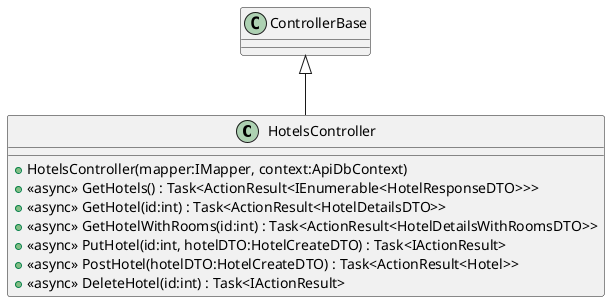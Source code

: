 @startuml
class HotelsController {
    + HotelsController(mapper:IMapper, context:ApiDbContext)
    + <<async>> GetHotels() : Task<ActionResult<IEnumerable<HotelResponseDTO>>>
    + <<async>> GetHotel(id:int) : Task<ActionResult<HotelDetailsDTO>>
    + <<async>> GetHotelWithRooms(id:int) : Task<ActionResult<HotelDetailsWithRoomsDTO>>
    + <<async>> PutHotel(id:int, hotelDTO:HotelCreateDTO) : Task<IActionResult>
    + <<async>> PostHotel(hotelDTO:HotelCreateDTO) : Task<ActionResult<Hotel>>
    + <<async>> DeleteHotel(id:int) : Task<IActionResult>
}
ControllerBase <|-- HotelsController
@enduml
